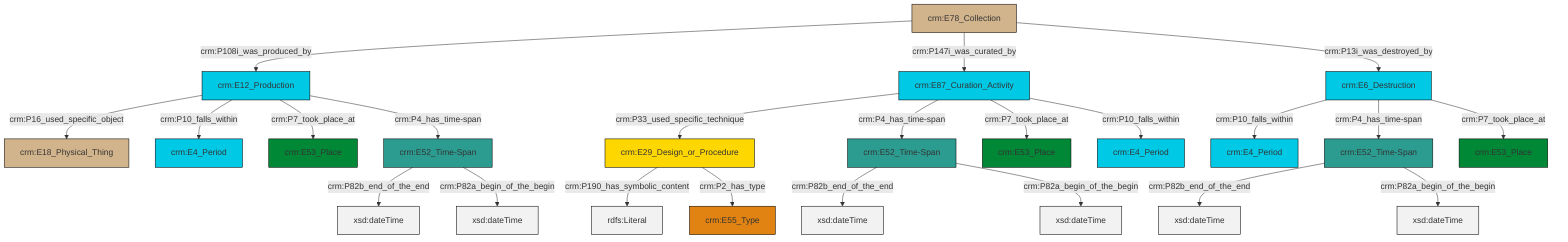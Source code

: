 graph TD
classDef Literal fill:#f2f2f2,stroke:#000000;
classDef CRM_Entity fill:#FFFFFF,stroke:#000000;
classDef Temporal_Entity fill:#00C9E6, stroke:#000000;
classDef Type fill:#E18312, stroke:#000000;
classDef Time-Span fill:#2C9C91, stroke:#000000;
classDef Appellation fill:#FFEB7F, stroke:#000000;
classDef Place fill:#008836, stroke:#000000;
classDef Persistent_Item fill:#B266B2, stroke:#000000;
classDef Conceptual_Object fill:#FFD700, stroke:#000000;
classDef Physical_Thing fill:#D2B48C, stroke:#000000;
classDef Actor fill:#f58aad, stroke:#000000;
classDef PC_Classes fill:#4ce600, stroke:#000000;
classDef Multi fill:#cccccc,stroke:#000000;

0["crm:E29_Design_or_Procedure"]:::Conceptual_Object -->|crm:P190_has_symbolic_content| 1[rdfs:Literal]:::Literal
2["crm:E6_Destruction"]:::Temporal_Entity -->|crm:P10_falls_within| 3["crm:E4_Period"]:::Temporal_Entity
0["crm:E29_Design_or_Procedure"]:::Conceptual_Object -->|crm:P2_has_type| 8["crm:E55_Type"]:::Type
11["crm:E12_Production"]:::Temporal_Entity -->|crm:P16_used_specific_object| 12["crm:E18_Physical_Thing"]:::Physical_Thing
6["crm:E52_Time-Span"]:::Time-Span -->|crm:P82b_end_of_the_end| 15[xsd:dateTime]:::Literal
11["crm:E12_Production"]:::Temporal_Entity -->|crm:P10_falls_within| 17["crm:E4_Period"]:::Temporal_Entity
2["crm:E6_Destruction"]:::Temporal_Entity -->|crm:P4_has_time-span| 13["crm:E52_Time-Span"]:::Time-Span
20["crm:E52_Time-Span"]:::Time-Span -->|crm:P82b_end_of_the_end| 21[xsd:dateTime]:::Literal
6["crm:E52_Time-Span"]:::Time-Span -->|crm:P82a_begin_of_the_begin| 22[xsd:dateTime]:::Literal
11["crm:E12_Production"]:::Temporal_Entity -->|crm:P7_took_place_at| 23["crm:E53_Place"]:::Place
25["crm:E87_Curation_Activity"]:::Temporal_Entity -->|crm:P33_used_specific_technique| 0["crm:E29_Design_or_Procedure"]:::Conceptual_Object
20["crm:E52_Time-Span"]:::Time-Span -->|crm:P82a_begin_of_the_begin| 26[xsd:dateTime]:::Literal
25["crm:E87_Curation_Activity"]:::Temporal_Entity -->|crm:P4_has_time-span| 20["crm:E52_Time-Span"]:::Time-Span
2["crm:E6_Destruction"]:::Temporal_Entity -->|crm:P7_took_place_at| 27["crm:E53_Place"]:::Place
25["crm:E87_Curation_Activity"]:::Temporal_Entity -->|crm:P7_took_place_at| 4["crm:E53_Place"]:::Place
30["crm:E78_Collection"]:::Physical_Thing -->|crm:P108i_was_produced_by| 11["crm:E12_Production"]:::Temporal_Entity
13["crm:E52_Time-Span"]:::Time-Span -->|crm:P82b_end_of_the_end| 31[xsd:dateTime]:::Literal
30["crm:E78_Collection"]:::Physical_Thing -->|crm:P147i_was_curated_by| 25["crm:E87_Curation_Activity"]:::Temporal_Entity
30["crm:E78_Collection"]:::Physical_Thing -->|crm:P13i_was_destroyed_by| 2["crm:E6_Destruction"]:::Temporal_Entity
25["crm:E87_Curation_Activity"]:::Temporal_Entity -->|crm:P10_falls_within| 9["crm:E4_Period"]:::Temporal_Entity
13["crm:E52_Time-Span"]:::Time-Span -->|crm:P82a_begin_of_the_begin| 37[xsd:dateTime]:::Literal
11["crm:E12_Production"]:::Temporal_Entity -->|crm:P4_has_time-span| 6["crm:E52_Time-Span"]:::Time-Span